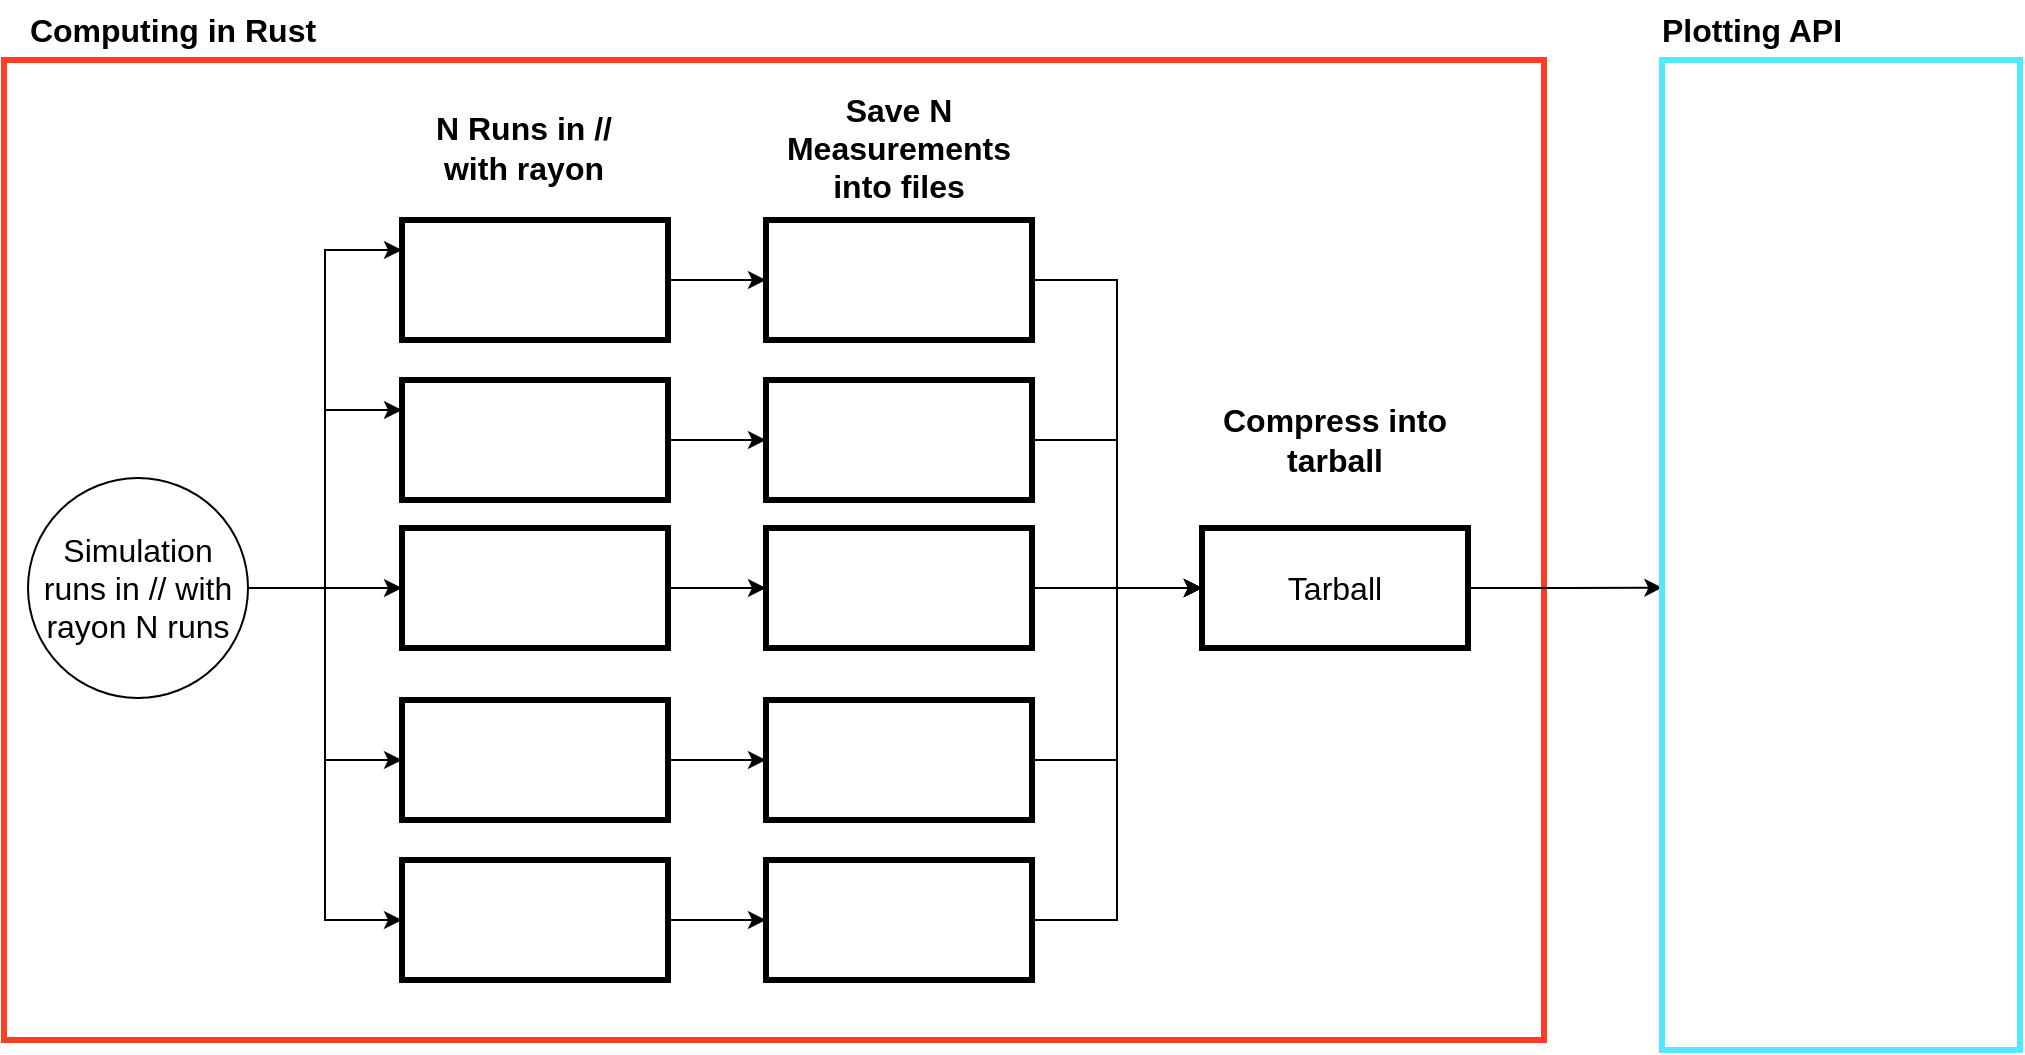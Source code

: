 <mxfile version="15.8.7" type="device" pages="6"><diagram id="nWJ4Vo8VFh2LzNWFybi2" name="Flowchart"><mxGraphModel dx="1724" dy="904" grid="1" gridSize="10" guides="1" tooltips="1" connect="1" arrows="1" fold="1" page="1" pageScale="1" pageWidth="1169" pageHeight="827" math="0" shadow="0"><root><mxCell id="XFEtXlz7dEkJlO34Wtgt-0"/><mxCell id="XFEtXlz7dEkJlO34Wtgt-1" parent="XFEtXlz7dEkJlO34Wtgt-0"/><mxCell id="T5aZZ13GhiyS_CFjBT2J-11" value="" style="rounded=0;whiteSpace=wrap;html=1;fontSize=16;strokeColor=#FF3C26;strokeWidth=3;fillColor=none;" parent="XFEtXlz7dEkJlO34Wtgt-1" vertex="1"><mxGeometry x="1" y="110" width="770" height="490" as="geometry"/></mxCell><mxCell id="KANO2zah88wluAqs4377-21" value="" style="edgeStyle=orthogonalEdgeStyle;rounded=0;orthogonalLoop=1;jettySize=auto;html=1;fontSize=16;" parent="XFEtXlz7dEkJlO34Wtgt-1" source="-scpqFvrdt0NTu9usgZ0-3" target="KANO2zah88wluAqs4377-16" edge="1"><mxGeometry relative="1" as="geometry"/></mxCell><mxCell id="-scpqFvrdt0NTu9usgZ0-3" value="" style="rounded=0;whiteSpace=wrap;html=1;strokeColor=#000000;fillColor=none;strokeWidth=3;fontSize=16;" parent="XFEtXlz7dEkJlO34Wtgt-1" vertex="1"><mxGeometry x="200" y="190" width="133" height="60" as="geometry"/></mxCell><mxCell id="KANO2zah88wluAqs4377-8" value="" style="edgeStyle=orthogonalEdgeStyle;rounded=0;orthogonalLoop=1;jettySize=auto;html=1;fontSize=16;" parent="XFEtXlz7dEkJlO34Wtgt-1" source="I7RtIjJGACoV_zu4WVjC-15" target="KANO2zah88wluAqs4377-5" edge="1"><mxGeometry relative="1" as="geometry"/></mxCell><mxCell id="KANO2zah88wluAqs4377-9" style="edgeStyle=orthogonalEdgeStyle;rounded=0;orthogonalLoop=1;jettySize=auto;html=1;entryX=0;entryY=0.25;entryDx=0;entryDy=0;fontSize=16;" parent="XFEtXlz7dEkJlO34Wtgt-1" source="I7RtIjJGACoV_zu4WVjC-15" target="KANO2zah88wluAqs4377-6" edge="1"><mxGeometry relative="1" as="geometry"/></mxCell><mxCell id="KANO2zah88wluAqs4377-10" style="edgeStyle=orthogonalEdgeStyle;rounded=0;orthogonalLoop=1;jettySize=auto;html=1;entryX=0;entryY=0.25;entryDx=0;entryDy=0;fontSize=16;" parent="XFEtXlz7dEkJlO34Wtgt-1" source="I7RtIjJGACoV_zu4WVjC-15" target="-scpqFvrdt0NTu9usgZ0-3" edge="1"><mxGeometry relative="1" as="geometry"/></mxCell><mxCell id="KANO2zah88wluAqs4377-11" style="edgeStyle=orthogonalEdgeStyle;rounded=0;orthogonalLoop=1;jettySize=auto;html=1;entryX=0;entryY=0.5;entryDx=0;entryDy=0;fontSize=16;" parent="XFEtXlz7dEkJlO34Wtgt-1" source="I7RtIjJGACoV_zu4WVjC-15" target="KANO2zah88wluAqs4377-4" edge="1"><mxGeometry relative="1" as="geometry"/></mxCell><mxCell id="KANO2zah88wluAqs4377-12" style="edgeStyle=orthogonalEdgeStyle;rounded=0;orthogonalLoop=1;jettySize=auto;html=1;entryX=0;entryY=0.5;entryDx=0;entryDy=0;fontSize=16;" parent="XFEtXlz7dEkJlO34Wtgt-1" source="I7RtIjJGACoV_zu4WVjC-15" target="KANO2zah88wluAqs4377-3" edge="1"><mxGeometry relative="1" as="geometry"/></mxCell><mxCell id="I7RtIjJGACoV_zu4WVjC-15" value="Simulation runs in // with rayon N runs" style="ellipse;whiteSpace=wrap;html=1;aspect=fixed;fontFamily=Helvetica;strokeColor=default;fontSize=16;" parent="XFEtXlz7dEkJlO34Wtgt-1" vertex="1"><mxGeometry x="13" y="319" width="110" height="110" as="geometry"/></mxCell><mxCell id="KANO2zah88wluAqs4377-25" value="" style="edgeStyle=orthogonalEdgeStyle;rounded=0;orthogonalLoop=1;jettySize=auto;html=1;fontSize=16;" parent="XFEtXlz7dEkJlO34Wtgt-1" source="KANO2zah88wluAqs4377-3" target="KANO2zah88wluAqs4377-20" edge="1"><mxGeometry relative="1" as="geometry"/></mxCell><mxCell id="KANO2zah88wluAqs4377-3" value="" style="rounded=0;whiteSpace=wrap;html=1;strokeColor=#000000;fillColor=none;strokeWidth=3;fontSize=16;" parent="XFEtXlz7dEkJlO34Wtgt-1" vertex="1"><mxGeometry x="200" y="510" width="133" height="60" as="geometry"/></mxCell><mxCell id="KANO2zah88wluAqs4377-24" value="" style="edgeStyle=orthogonalEdgeStyle;rounded=0;orthogonalLoop=1;jettySize=auto;html=1;fontSize=16;" parent="XFEtXlz7dEkJlO34Wtgt-1" source="KANO2zah88wluAqs4377-4" target="KANO2zah88wluAqs4377-19" edge="1"><mxGeometry relative="1" as="geometry"/></mxCell><mxCell id="KANO2zah88wluAqs4377-4" value="" style="rounded=0;whiteSpace=wrap;html=1;strokeColor=#000000;fillColor=none;strokeWidth=3;fontSize=16;" parent="XFEtXlz7dEkJlO34Wtgt-1" vertex="1"><mxGeometry x="200" y="430" width="133" height="60" as="geometry"/></mxCell><mxCell id="KANO2zah88wluAqs4377-23" value="" style="edgeStyle=orthogonalEdgeStyle;rounded=0;orthogonalLoop=1;jettySize=auto;html=1;fontSize=16;" parent="XFEtXlz7dEkJlO34Wtgt-1" source="KANO2zah88wluAqs4377-5" target="KANO2zah88wluAqs4377-18" edge="1"><mxGeometry relative="1" as="geometry"/></mxCell><mxCell id="KANO2zah88wluAqs4377-5" value="" style="rounded=0;whiteSpace=wrap;html=1;strokeColor=#000000;fillColor=none;strokeWidth=3;fontSize=16;" parent="XFEtXlz7dEkJlO34Wtgt-1" vertex="1"><mxGeometry x="200" y="344" width="133" height="60" as="geometry"/></mxCell><mxCell id="KANO2zah88wluAqs4377-22" value="" style="edgeStyle=orthogonalEdgeStyle;rounded=0;orthogonalLoop=1;jettySize=auto;html=1;fontSize=16;" parent="XFEtXlz7dEkJlO34Wtgt-1" source="KANO2zah88wluAqs4377-6" target="KANO2zah88wluAqs4377-17" edge="1"><mxGeometry relative="1" as="geometry"/></mxCell><mxCell id="KANO2zah88wluAqs4377-6" value="" style="rounded=0;whiteSpace=wrap;html=1;strokeColor=#000000;fillColor=none;strokeWidth=3;fontSize=16;" parent="XFEtXlz7dEkJlO34Wtgt-1" vertex="1"><mxGeometry x="200" y="270" width="133" height="60" as="geometry"/></mxCell><mxCell id="KANO2zah88wluAqs4377-14" style="edgeStyle=orthogonalEdgeStyle;rounded=0;orthogonalLoop=1;jettySize=auto;html=1;exitX=0.5;exitY=1;exitDx=0;exitDy=0;fontSize=16;" parent="XFEtXlz7dEkJlO34Wtgt-1" source="KANO2zah88wluAqs4377-4" target="KANO2zah88wluAqs4377-4" edge="1"><mxGeometry relative="1" as="geometry"/></mxCell><mxCell id="T5aZZ13GhiyS_CFjBT2J-5" style="edgeStyle=orthogonalEdgeStyle;rounded=0;orthogonalLoop=1;jettySize=auto;html=1;entryX=0;entryY=0.5;entryDx=0;entryDy=0;fontSize=16;" parent="XFEtXlz7dEkJlO34Wtgt-1" source="KANO2zah88wluAqs4377-16" target="T5aZZ13GhiyS_CFjBT2J-3" edge="1"><mxGeometry relative="1" as="geometry"/></mxCell><mxCell id="KANO2zah88wluAqs4377-16" value="" style="rounded=0;whiteSpace=wrap;html=1;strokeColor=#000000;fillColor=none;strokeWidth=3;fontSize=16;" parent="XFEtXlz7dEkJlO34Wtgt-1" vertex="1"><mxGeometry x="382" y="190" width="133" height="60" as="geometry"/></mxCell><mxCell id="T5aZZ13GhiyS_CFjBT2J-7" style="edgeStyle=orthogonalEdgeStyle;rounded=0;orthogonalLoop=1;jettySize=auto;html=1;entryX=0;entryY=0.5;entryDx=0;entryDy=0;fontSize=16;" parent="XFEtXlz7dEkJlO34Wtgt-1" source="KANO2zah88wluAqs4377-17" target="T5aZZ13GhiyS_CFjBT2J-3" edge="1"><mxGeometry relative="1" as="geometry"/></mxCell><mxCell id="KANO2zah88wluAqs4377-17" value="" style="rounded=0;whiteSpace=wrap;html=1;strokeColor=#000000;fillColor=none;strokeWidth=3;fontSize=16;" parent="XFEtXlz7dEkJlO34Wtgt-1" vertex="1"><mxGeometry x="382" y="270" width="133" height="60" as="geometry"/></mxCell><mxCell id="T5aZZ13GhiyS_CFjBT2J-6" value="" style="edgeStyle=orthogonalEdgeStyle;rounded=0;orthogonalLoop=1;jettySize=auto;html=1;fontSize=16;" parent="XFEtXlz7dEkJlO34Wtgt-1" source="KANO2zah88wluAqs4377-18" target="T5aZZ13GhiyS_CFjBT2J-3" edge="1"><mxGeometry relative="1" as="geometry"/></mxCell><mxCell id="KANO2zah88wluAqs4377-18" value="" style="rounded=0;whiteSpace=wrap;html=1;strokeColor=#000000;fillColor=none;strokeWidth=3;fontSize=16;" parent="XFEtXlz7dEkJlO34Wtgt-1" vertex="1"><mxGeometry x="382" y="344" width="133" height="60" as="geometry"/></mxCell><mxCell id="T5aZZ13GhiyS_CFjBT2J-9" style="edgeStyle=orthogonalEdgeStyle;rounded=0;orthogonalLoop=1;jettySize=auto;html=1;entryX=0;entryY=0.5;entryDx=0;entryDy=0;fontSize=16;" parent="XFEtXlz7dEkJlO34Wtgt-1" source="KANO2zah88wluAqs4377-19" target="T5aZZ13GhiyS_CFjBT2J-3" edge="1"><mxGeometry relative="1" as="geometry"/></mxCell><mxCell id="KANO2zah88wluAqs4377-19" value="" style="rounded=0;whiteSpace=wrap;html=1;strokeColor=#000000;fillColor=none;strokeWidth=3;fontSize=16;" parent="XFEtXlz7dEkJlO34Wtgt-1" vertex="1"><mxGeometry x="382" y="430" width="133" height="60" as="geometry"/></mxCell><mxCell id="T5aZZ13GhiyS_CFjBT2J-10" style="edgeStyle=orthogonalEdgeStyle;rounded=0;orthogonalLoop=1;jettySize=auto;html=1;entryX=0;entryY=0.5;entryDx=0;entryDy=0;fontSize=16;" parent="XFEtXlz7dEkJlO34Wtgt-1" source="KANO2zah88wluAqs4377-20" target="T5aZZ13GhiyS_CFjBT2J-3" edge="1"><mxGeometry relative="1" as="geometry"/></mxCell><mxCell id="KANO2zah88wluAqs4377-20" value="" style="rounded=0;whiteSpace=wrap;html=1;strokeColor=#000000;fillColor=none;strokeWidth=3;fontSize=16;" parent="XFEtXlz7dEkJlO34Wtgt-1" vertex="1"><mxGeometry x="382" y="510" width="133" height="60" as="geometry"/></mxCell><mxCell id="T5aZZ13GhiyS_CFjBT2J-0" value="&lt;b style=&quot;font-size: 16px&quot;&gt;N Runs in // with rayon&lt;/b&gt;" style="text;html=1;strokeColor=none;fillColor=none;align=center;verticalAlign=middle;whiteSpace=wrap;rounded=0;labelBackgroundColor=none;fontFamily=Helvetica;strokeWidth=2;fontSize=16;" parent="XFEtXlz7dEkJlO34Wtgt-1" vertex="1"><mxGeometry x="210" y="139" width="101.5" height="30" as="geometry"/></mxCell><mxCell id="T5aZZ13GhiyS_CFjBT2J-1" value="&lt;div style=&quot;font-size: 16px&quot;&gt;&lt;b style=&quot;font-size: 16px&quot;&gt;Save N Measurements into files&lt;/b&gt;&lt;/div&gt;" style="text;html=1;strokeColor=none;fillColor=none;align=center;verticalAlign=middle;whiteSpace=wrap;rounded=0;labelBackgroundColor=none;fontFamily=Helvetica;strokeWidth=2;fontSize=16;" parent="XFEtXlz7dEkJlO34Wtgt-1" vertex="1"><mxGeometry x="375.25" y="119" width="146.5" height="70" as="geometry"/></mxCell><mxCell id="sweGwGwh6Py_A8rhSQph-7" value="" style="edgeStyle=orthogonalEdgeStyle;rounded=0;orthogonalLoop=1;jettySize=auto;html=1;fontSize=16;entryX=0.001;entryY=0.533;entryDx=0;entryDy=0;entryPerimeter=0;" parent="XFEtXlz7dEkJlO34Wtgt-1" source="T5aZZ13GhiyS_CFjBT2J-3" target="sweGwGwh6Py_A8rhSQph-0" edge="1"><mxGeometry relative="1" as="geometry"/></mxCell><mxCell id="T5aZZ13GhiyS_CFjBT2J-3" value="Tarball" style="rounded=0;whiteSpace=wrap;html=1;strokeColor=#000000;fillColor=none;strokeWidth=3;fontSize=16;" parent="XFEtXlz7dEkJlO34Wtgt-1" vertex="1"><mxGeometry x="600" y="344" width="133" height="60" as="geometry"/></mxCell><mxCell id="T5aZZ13GhiyS_CFjBT2J-4" value="&lt;div style=&quot;font-size: 16px&quot;&gt;&lt;b style=&quot;font-size: 16px&quot;&gt;Compress into tarball&lt;/b&gt;&lt;/div&gt;" style="text;html=1;strokeColor=none;fillColor=none;align=center;verticalAlign=middle;whiteSpace=wrap;rounded=0;labelBackgroundColor=none;fontFamily=Helvetica;strokeWidth=2;fontSize=16;" parent="XFEtXlz7dEkJlO34Wtgt-1" vertex="1"><mxGeometry x="593.25" y="265" width="146.5" height="70" as="geometry"/></mxCell><mxCell id="T5aZZ13GhiyS_CFjBT2J-13" value="&lt;b style=&quot;font-size: 16px&quot;&gt;Computing in Rust&lt;/b&gt;" style="text;html=1;strokeColor=none;fillColor=none;align=center;verticalAlign=middle;whiteSpace=wrap;rounded=0;labelBackgroundColor=none;fontFamily=Helvetica;strokeWidth=2;fontSize=16;" parent="XFEtXlz7dEkJlO34Wtgt-1" vertex="1"><mxGeometry x="1" y="80" width="169" height="30" as="geometry"/></mxCell><mxCell id="sweGwGwh6Py_A8rhSQph-0" value="" style="rounded=0;whiteSpace=wrap;html=1;fontSize=16;strokeColor=#52E8FF;strokeWidth=3;fillColor=none;" parent="XFEtXlz7dEkJlO34Wtgt-1" vertex="1"><mxGeometry x="830" y="110" width="179" height="495" as="geometry"/></mxCell><mxCell id="sweGwGwh6Py_A8rhSQph-1" value="&lt;b style=&quot;font-size: 16px&quot;&gt;Plotting API&lt;/b&gt;" style="text;html=1;strokeColor=none;fillColor=none;align=center;verticalAlign=middle;whiteSpace=wrap;rounded=0;labelBackgroundColor=none;fontFamily=Helvetica;strokeWidth=2;fontSize=16;" parent="XFEtXlz7dEkJlO34Wtgt-1" vertex="1"><mxGeometry x="810" y="80" width="130" height="30" as="geometry"/></mxCell></root></mxGraphModel></diagram><diagram id="JgLnOOD8B_r4IM5z-JiA" name="Run"><mxGraphModel dx="1231" dy="646" grid="1" gridSize="10" guides="1" tooltips="1" connect="1" arrows="1" fold="1" page="1" pageScale="1" pageWidth="1169" pageHeight="827" math="0" shadow="0"><root><mxCell id="X95Xs_bCTXNtbjXYbweK-0"/><mxCell id="X95Xs_bCTXNtbjXYbweK-1" parent="X95Xs_bCTXNtbjXYbweK-0"/><mxCell id="bt4rxuVgSrAn--Lqpotl-0" value="" style="rounded=0;whiteSpace=wrap;html=1;strokeColor=#000000;fillColor=none;strokeWidth=3;" parent="X95Xs_bCTXNtbjXYbweK-1" vertex="1"><mxGeometry x="11" y="31" width="750" height="470" as="geometry"/></mxCell><mxCell id="bt4rxuVgSrAn--Lqpotl-1" value="&lt;font face=&quot;Helvetica&quot;&gt;&lt;b&gt;Per iteration&lt;/b&gt;&lt;/font&gt;" style="rounded=0;whiteSpace=wrap;html=1;fontFamily=Lucida Console;rotation=90;fillColor=none;" parent="X95Xs_bCTXNtbjXYbweK-1" vertex="1"><mxGeometry x="566.82" y="199.69" width="233" height="35" as="geometry"/></mxCell><mxCell id="bt4rxuVgSrAn--Lqpotl-2" value="&lt;font face=&quot;Helvetica&quot;&gt;&lt;b&gt;Per run&lt;/b&gt;&lt;/font&gt;" style="rounded=0;whiteSpace=wrap;html=1;fontFamily=Lucida Console;rotation=90;fillColor=none;" parent="X95Xs_bCTXNtbjXYbweK-1" vertex="1"><mxGeometry x="543.88" y="257.62" width="348.84" height="35" as="geometry"/></mxCell><mxCell id="bt4rxuVgSrAn--Lqpotl-3" value="" style="rounded=0;whiteSpace=wrap;html=1;labelBackgroundColor=none;fontFamily=Helvetica;fillColor=none;strokeColor=#FF142C;strokeWidth=3;" parent="X95Xs_bCTXNtbjXYbweK-1" vertex="1"><mxGeometry x="26" y="101" width="175" height="350" as="geometry"/></mxCell><mxCell id="bt4rxuVgSrAn--Lqpotl-4" value="" style="rounded=0;whiteSpace=wrap;html=1;fontFamily=Lucida Console;fillColor=none;strokeColor=#1CFCF5;strokeWidth=3;" parent="X95Xs_bCTXNtbjXYbweK-1" vertex="1"><mxGeometry x="206" y="101" width="460" height="230" as="geometry"/></mxCell><mxCell id="bt4rxuVgSrAn--Lqpotl-5" value="" style="edgeStyle=orthogonalEdgeStyle;rounded=0;orthogonalLoop=1;jettySize=auto;html=1;fontFamily=Helvetica;endArrow=classic;endFill=1;" parent="X95Xs_bCTXNtbjXYbweK-1" source="bt4rxuVgSrAn--Lqpotl-6" target="bt4rxuVgSrAn--Lqpotl-17" edge="1"><mxGeometry relative="1" as="geometry"/></mxCell><mxCell id="bt4rxuVgSrAn--Lqpotl-6" value="Measurement is computed based on&amp;nbsp;&lt;font face=&quot;Lucida Console&quot;&gt;run&lt;/font&gt;" style="rounded=0;whiteSpace=wrap;html=1;fontFamily=Helvetica;strokeColor=#b46504;fillColor=#fad7ac;" parent="X95Xs_bCTXNtbjXYbweK-1" vertex="1"><mxGeometry x="401" y="361" width="120" height="60" as="geometry"/></mxCell><mxCell id="bt4rxuVgSrAn--Lqpotl-7" style="edgeStyle=orthogonalEdgeStyle;rounded=0;orthogonalLoop=1;jettySize=auto;html=1;fontFamily=Helvetica;" parent="X95Xs_bCTXNtbjXYbweK-1" source="bt4rxuVgSrAn--Lqpotl-9" target="bt4rxuVgSrAn--Lqpotl-12" edge="1"><mxGeometry relative="1" as="geometry"/></mxCell><mxCell id="bt4rxuVgSrAn--Lqpotl-8" value="&lt;font face=&quot;Lucida Console&quot; style=&quot;font-size: 12px&quot;&gt;&amp;nbsp;iter, pop1, &lt;br&gt;pop2,&lt;br&gt;&lt;br&gt;max_iter, &lt;br&gt;max_individuals&lt;/font&gt;&lt;span style=&quot;font-family: &amp;#34;helvetica&amp;#34; ; font-size: 12px&quot;&gt;&amp;nbsp;&lt;/span&gt;" style="edgeLabel;html=1;align=center;verticalAlign=middle;resizable=0;points=[];fontFamily=Lucida Console;labelBackgroundColor=none;" parent="bt4rxuVgSrAn--Lqpotl-7" vertex="1" connectable="0"><mxGeometry x="0.181" y="1" relative="1" as="geometry"><mxPoint y="2" as="offset"/></mxGeometry></mxCell><mxCell id="bt4rxuVgSrAn--Lqpotl-9" value="&lt;font face=&quot;Lucida Console&quot;&gt;run.state&lt;/font&gt;" style="rounded=0;whiteSpace=wrap;html=1;fontFamily=Helvetica;strokeColor=default;" parent="X95Xs_bCTXNtbjXYbweK-1" vertex="1"><mxGeometry x="226" y="146" width="120" height="60" as="geometry"/></mxCell><mxCell id="bt4rxuVgSrAn--Lqpotl-10" style="edgeStyle=orthogonalEdgeStyle;rounded=0;orthogonalLoop=1;jettySize=auto;html=1;fontFamily=Helvetica;entryX=1;entryY=0.5;entryDx=0;entryDy=0;exitX=0.5;exitY=1;exitDx=0;exitDy=0;" parent="X95Xs_bCTXNtbjXYbweK-1" source="bt4rxuVgSrAn--Lqpotl-12" target="bt4rxuVgSrAn--Lqpotl-16" edge="1"><mxGeometry relative="1" as="geometry"><mxPoint x="486" y="276" as="targetPoint"/><Array as="points"><mxPoint x="576" y="266"/></Array></mxGeometry></mxCell><mxCell id="bt4rxuVgSrAn--Lqpotl-11" value="(event, time)" style="edgeLabel;html=1;align=center;verticalAlign=middle;resizable=0;points=[];fontFamily=Lucida Console;labelBackgroundColor=none;" parent="bt4rxuVgSrAn--Lqpotl-10" vertex="1" connectable="0"><mxGeometry x="0.082" y="-2" relative="1" as="geometry"><mxPoint y="-6" as="offset"/></mxGeometry></mxCell><mxCell id="bt4rxuVgSrAn--Lqpotl-12" value="Gillespie computes next event" style="rounded=0;whiteSpace=wrap;html=1;fontFamily=Helvetica;strokeColor=default;" parent="X95Xs_bCTXNtbjXYbweK-1" vertex="1"><mxGeometry x="516" y="146" width="120" height="60" as="geometry"/></mxCell><mxCell id="bt4rxuVgSrAn--Lqpotl-13" value="" style="edgeStyle=orthogonalEdgeStyle;rounded=0;orthogonalLoop=1;jettySize=auto;html=1;fontFamily=Helvetica;endArrow=classic;endFill=1;exitX=1;exitY=0.5;exitDx=0;exitDy=0;" parent="X95Xs_bCTXNtbjXYbweK-1" source="bt4rxuVgSrAn--Lqpotl-16" target="bt4rxuVgSrAn--Lqpotl-6" edge="1"><mxGeometry relative="1" as="geometry"/></mxCell><mxCell id="bt4rxuVgSrAn--Lqpotl-14" value="&lt;font face=&quot;Lucida Console&quot;&gt;run&lt;/font&gt;" style="edgeLabel;html=1;align=center;verticalAlign=middle;resizable=0;points=[];fontFamily=Helvetica;" parent="bt4rxuVgSrAn--Lqpotl-13" vertex="1" connectable="0"><mxGeometry x="-0.384" relative="1" as="geometry"><mxPoint x="50" y="40" as="offset"/></mxGeometry></mxCell><mxCell id="bt4rxuVgSrAn--Lqpotl-15" value="" style="edgeStyle=orthogonalEdgeStyle;rounded=0;orthogonalLoop=1;jettySize=auto;html=1;fontFamily=Helvetica;endArrow=classic;endFill=1;" parent="X95Xs_bCTXNtbjXYbweK-1" source="bt4rxuVgSrAn--Lqpotl-16" target="bt4rxuVgSrAn--Lqpotl-24" edge="1"><mxGeometry relative="1" as="geometry"/></mxCell><mxCell id="bt4rxuVgSrAn--Lqpotl-16" value="&lt;font face=&quot;Lucida Console&quot;&gt;run.state&lt;/font&gt; updates with&amp;nbsp;&lt;font face=&quot;Lucida Console&quot;&gt;(event, time)&lt;/font&gt;" style="rounded=0;whiteSpace=wrap;html=1;fontFamily=Helvetica;strokeColor=#23445d;fillColor=#bac8d3;" parent="X95Xs_bCTXNtbjXYbweK-1" vertex="1"><mxGeometry x="226" y="236" width="120" height="60" as="geometry"/></mxCell><mxCell id="bt4rxuVgSrAn--Lqpotl-17" value="Measurement is saved" style="rounded=0;whiteSpace=wrap;html=1;fontFamily=Helvetica;strokeColor=#b46504;fillColor=#fad7ac;" parent="X95Xs_bCTXNtbjXYbweK-1" vertex="1"><mxGeometry x="561" y="361" width="120" height="60" as="geometry"/></mxCell><mxCell id="bt4rxuVgSrAn--Lqpotl-18" value="Create new &lt;font face=&quot;Lucida Console&quot;&gt;measurement &lt;/font&gt;(derive_build)" style="rounded=0;whiteSpace=wrap;html=1;fontFamily=Helvetica;fillColor=none;" parent="X95Xs_bCTXNtbjXYbweK-1" vertex="1"><mxGeometry x="66" y="366" width="120" height="60" as="geometry"/></mxCell><mxCell id="bt4rxuVgSrAn--Lqpotl-19" value="" style="edgeStyle=orthogonalEdgeStyle;rounded=0;orthogonalLoop=1;jettySize=auto;html=1;fontFamily=Lucida Console;endArrow=classic;endFill=1;" parent="X95Xs_bCTXNtbjXYbweK-1" source="bt4rxuVgSrAn--Lqpotl-20" target="bt4rxuVgSrAn--Lqpotl-23" edge="1"><mxGeometry relative="1" as="geometry"/></mxCell><mxCell id="bt4rxuVgSrAn--Lqpotl-20" value="Create new &lt;font face=&quot;Lucida Console&quot;&gt;run&lt;/font&gt;" style="rounded=0;whiteSpace=wrap;html=1;fontFamily=Helvetica;" parent="X95Xs_bCTXNtbjXYbweK-1" vertex="1"><mxGeometry x="66" y="236" width="120" height="60" as="geometry"/></mxCell><mxCell id="bt4rxuVgSrAn--Lqpotl-21" value="&lt;b&gt;Initialisation&lt;/b&gt;" style="text;html=1;strokeColor=#FF142C;fillColor=none;align=center;verticalAlign=middle;whiteSpace=wrap;rounded=0;labelBackgroundColor=none;fontFamily=Helvetica;strokeWidth=2;" parent="X95Xs_bCTXNtbjXYbweK-1" vertex="1"><mxGeometry x="71" y="71" width="110" height="30" as="geometry"/></mxCell><mxCell id="bt4rxuVgSrAn--Lqpotl-22" value="&lt;b&gt;Computing run&lt;/b&gt;" style="text;html=1;strokeColor=#1CFCF5;fillColor=none;align=center;verticalAlign=middle;whiteSpace=wrap;rounded=0;labelBackgroundColor=none;fontFamily=Helvetica;strokeWidth=2;" parent="X95Xs_bCTXNtbjXYbweK-1" vertex="1"><mxGeometry x="396" y="71" width="90" height="30" as="geometry"/></mxCell><mxCell id="bt4rxuVgSrAn--Lqpotl-23" value="Create new &lt;font face=&quot;Lucida Console&quot;&gt;run.state &lt;/font&gt;(derive_build?)" style="rounded=0;whiteSpace=wrap;html=1;fontFamily=Helvetica;fillColor=none;" parent="X95Xs_bCTXNtbjXYbweK-1" vertex="1"><mxGeometry x="66" y="146" width="120" height="60" as="geometry"/></mxCell><mxCell id="bt4rxuVgSrAn--Lqpotl-24" value="&lt;font face=&quot;Lucida Console&quot;&gt;run.state&lt;/font&gt;&amp;nbsp;is saved" style="rounded=0;whiteSpace=wrap;html=1;fontFamily=Helvetica;strokeColor=#23445d;fillColor=#bac8d3;" parent="X95Xs_bCTXNtbjXYbweK-1" vertex="1"><mxGeometry x="226" y="361" width="120" height="60" as="geometry"/></mxCell><mxCell id="bt4rxuVgSrAn--Lqpotl-25" value="" style="rounded=0;whiteSpace=wrap;html=1;fontFamily=Helvetica;fillColor=none;strokeColor=#F537FC;strokeWidth=3;" parent="X95Xs_bCTXNtbjXYbweK-1" vertex="1"><mxGeometry x="206" y="341" width="494" height="110" as="geometry"/></mxCell><mxCell id="bt4rxuVgSrAn--Lqpotl-26" value="&lt;b&gt;Saving run&lt;/b&gt;" style="text;html=1;strokeColor=#F537FC;fillColor=none;align=center;verticalAlign=middle;whiteSpace=wrap;rounded=0;labelBackgroundColor=none;fontFamily=Helvetica;strokeWidth=2;" parent="X95Xs_bCTXNtbjXYbweK-1" vertex="1"><mxGeometry x="396" y="451" width="90" height="30" as="geometry"/></mxCell><mxCell id="bt4rxuVgSrAn--Lqpotl-27" value="&lt;b&gt;Run&lt;/b&gt;" style="text;html=1;strokeColor=none;fillColor=none;align=center;verticalAlign=middle;whiteSpace=wrap;rounded=0;labelBackgroundColor=none;fontFamily=Helvetica;strokeWidth=2;" parent="X95Xs_bCTXNtbjXYbweK-1" vertex="1"><mxGeometry x="1" y="1" width="90" height="30" as="geometry"/></mxCell><mxCell id="5fts-mEKUXjhKd5BMmSh-0" value="&lt;b style=&quot;font-family: &amp;#34;helvetica&amp;#34;&quot;&gt;Behaviour determined by user defined traits&lt;/b&gt;" style="rounded=0;whiteSpace=wrap;html=1;fontFamily=Lucida Console;rotation=0;fillColor=#fad7ac;strokeColor=#b46504;" parent="X95Xs_bCTXNtbjXYbweK-1" vertex="1"><mxGeometry x="1040" y="1" width="125" height="45" as="geometry"/></mxCell><mxCell id="5fts-mEKUXjhKd5BMmSh-1" value="&lt;b style=&quot;font-family: &amp;#34;helvetica&amp;#34;&quot;&gt;Behaviour determined by &lt;/b&gt;&lt;span style=&quot;font-family: &amp;#34;helvetica&amp;#34;&quot;&gt;&lt;b&gt;non-user defined&amp;nbsp;&lt;/b&gt;&lt;/span&gt;&lt;b style=&quot;font-family: &amp;#34;helvetica&amp;#34;&quot;&gt;traits&lt;/b&gt;" style="rounded=0;whiteSpace=wrap;html=1;fontFamily=Lucida Console;rotation=0;fillColor=#bac8d3;strokeColor=#23445d;" parent="X95Xs_bCTXNtbjXYbweK-1" vertex="1"><mxGeometry x="1040" y="81" width="125" height="45" as="geometry"/></mxCell><mxCell id="5fts-mEKUXjhKd5BMmSh-2" value="&lt;div style=&quot;text-align: justify&quot;&gt;&lt;font face=&quot;Lucida Console&quot;&gt;run.state&lt;/font&gt;&lt;span&gt; can be extended by defining the traits &lt;/span&gt;&lt;font face=&quot;Lucida Console&quot;&gt;update &lt;/font&gt;&lt;span&gt;and &lt;/span&gt;&lt;font face=&quot;Lucida Console&quot;&gt;save&lt;/font&gt;&lt;span&gt;. It's a container of dynamical quantities describing the state of the system at iteration&amp;nbsp;&lt;/span&gt;&lt;font face=&quot;Lucida Console&quot;&gt;i&lt;/font&gt;&lt;/div&gt;&lt;div style=&quot;text-align: justify&quot;&gt;&lt;br&gt;&lt;/div&gt;&lt;div style=&quot;text-align: justify&quot;&gt;&lt;font face=&quot;Lucida Console&quot;&gt;measurements&lt;/font&gt; can be extended by implementing the traits &lt;font face=&quot;Lucida Console&quot;&gt;compute&amp;nbsp;&lt;/font&gt;and &lt;font face=&quot;Lucida Console&quot;&gt;save&lt;/font&gt;. It's a container of quantities that do not change per each iteration, but represent the final state of the system&lt;/div&gt;" style="text;html=1;strokeColor=none;fillColor=none;align=center;verticalAlign=middle;whiteSpace=wrap;rounded=0;labelBackgroundColor=none;fontFamily=Helvetica;" parent="X95Xs_bCTXNtbjXYbweK-1" vertex="1"><mxGeometry x="849" y="161" width="320" height="180" as="geometry"/></mxCell></root></mxGraphModel></diagram><diagram id="bQ03f7hnGEk_FOhNKHR5" name="Interfaces"><mxGraphModel dx="1437" dy="753" grid="1" gridSize="10" guides="1" tooltips="1" connect="1" arrows="1" fold="1" page="1" pageScale="1" pageWidth="1169" pageHeight="827" math="0" shadow="0"><root><mxCell id="eVxoHv_ZQkKwyCWN3orH-0"/><mxCell id="eVxoHv_ZQkKwyCWN3orH-1" parent="eVxoHv_ZQkKwyCWN3orH-0"/><mxCell id="Q5pMJ7MFtyk_sIFDaOz4-0" value="Run" style="verticalAlign=top;align=left;spacingTop=8;spacingLeft=2;spacingRight=12;shape=cube;size=10;direction=south;fontStyle=4;html=1;rounded=0;shadow=0;comic=0;labelBackgroundColor=none;strokeWidth=1;fontFamily=Verdana;fontSize=12;" parent="eVxoHv_ZQkKwyCWN3orH-1" vertex="1"><mxGeometry x="460" y="50" width="460" height="280" as="geometry"/></mxCell><mxCell id="3fnpo95Cuu16Rckpx_wu-1" value="" style="rounded=0;whiteSpace=wrap;html=1;labelBackgroundColor=none;fontFamily=Helvetica;strokeWidth=2;fillColor=none;" parent="eVxoHv_ZQkKwyCWN3orH-1" vertex="1"><mxGeometry x="20" y="40" width="670" height="580" as="geometry"/></mxCell><mxCell id="q23j7lgDbdk1hRRRdZp5-0" value="Gillespie" style="verticalAlign=top;align=left;spacingTop=8;spacingLeft=2;spacingRight=12;shape=cube;size=10;direction=south;fontStyle=4;html=1;rounded=0;shadow=0;comic=0;labelBackgroundColor=none;strokeWidth=1;fontFamily=Verdana;fontSize=12" parent="eVxoHv_ZQkKwyCWN3orH-1" vertex="1"><mxGeometry x="50" y="70" width="330" height="220" as="geometry"/></mxCell><mxCell id="q23j7lgDbdk1hRRRdZp5-1" value="Run.state" style="verticalAlign=top;align=left;spacingTop=8;spacingLeft=2;spacingRight=12;shape=cube;size=10;direction=south;fontStyle=4;html=1;rounded=0;shadow=0;comic=0;labelBackgroundColor=none;strokeWidth=1;fontFamily=Verdana;fontSize=12" parent="eVxoHv_ZQkKwyCWN3orH-1" vertex="1"><mxGeometry x="460" y="100" width="230" height="230" as="geometry"/></mxCell><mxCell id="q23j7lgDbdk1hRRRdZp5-3" value="«interface»&lt;br&gt;&lt;span class=&quot;pl-en&quot; style=&quot;box-sizing: border-box ; font-family: , , &amp;#34;sf mono&amp;#34; , &amp;#34;menlo&amp;#34; , &amp;#34;consolas&amp;#34; , &amp;#34;liberation mono&amp;#34; , monospace ; background-color: rgb(255 , 255 , 255)&quot;&gt;&lt;b&gt;ComputeTimesEvents&lt;/b&gt;&lt;/span&gt;&lt;span style=&quot;color: rgb(36 , 41 , 47) ; font-family: , , &amp;#34;sf mono&amp;#34; , &amp;#34;menlo&amp;#34; , &amp;#34;consolas&amp;#34; , &amp;#34;liberation mono&amp;#34; , monospace ; background-color: rgb(255 , 255 , 255)&quot;&gt; &lt;/span&gt;" style="html=1;rounded=0;shadow=0;comic=0;labelBackgroundColor=none;strokeWidth=1;fontFamily=Verdana;fontSize=12;align=center;" parent="eVxoHv_ZQkKwyCWN3orH-1" vertex="1"><mxGeometry x="90" y="130" width="110" height="50" as="geometry"/></mxCell><mxCell id="n31c54MsiERv51yPJ4eu-4" value="" style="edgeStyle=orthogonalEdgeStyle;rounded=0;orthogonalLoop=1;jettySize=auto;html=1;fontFamily=Lucida Console;endArrow=none;endFill=0;" parent="eVxoHv_ZQkKwyCWN3orH-1" source="q23j7lgDbdk1hRRRdZp5-4" target="q23j7lgDbdk1hRRRdZp5-3" edge="1"><mxGeometry relative="1" as="geometry"/></mxCell><mxCell id="q23j7lgDbdk1hRRRdZp5-4" value="&lt;span class=&quot;pl-en&quot; style=&quot;box-sizing: border-box ; font-family: , , &amp;#34;sf mono&amp;#34; , &amp;#34;menlo&amp;#34; , &amp;#34;consolas&amp;#34; , &amp;#34;liberation mono&amp;#34; , monospace ; background-color: rgb(255 , 255 , 255)&quot;&gt;BirthDeathProcess&lt;/span&gt;&lt;span style=&quot;color: rgb(36 , 41 , 47) ; font-family: , , &amp;#34;sf mono&amp;#34; , &amp;#34;menlo&amp;#34; , &amp;#34;consolas&amp;#34; , &amp;#34;liberation mono&amp;#34; , monospace ; background-color: rgb(255 , 255 , 255)&quot;&gt; &lt;/span&gt;" style="shape=component;align=left;spacingLeft=36;rounded=0;shadow=0;comic=0;labelBackgroundColor=none;strokeWidth=1;fontFamily=Verdana;fontSize=12;html=1;" parent="eVxoHv_ZQkKwyCWN3orH-1" vertex="1"><mxGeometry x="230" y="210" width="120" height="60" as="geometry"/></mxCell><mxCell id="ZZo57oISzoBNmrgH-TTY-1" value="" style="edgeStyle=orthogonalEdgeStyle;rounded=0;orthogonalLoop=1;jettySize=auto;html=1;fontFamily=Helvetica;endArrow=classic;endFill=1;" parent="eVxoHv_ZQkKwyCWN3orH-1" source="q23j7lgDbdk1hRRRdZp5-5" target="q23j7lgDbdk1hRRRdZp5-3" edge="1"><mxGeometry relative="1" as="geometry"/></mxCell><mxCell id="ZZo57oISzoBNmrgH-TTY-4" style="edgeStyle=orthogonalEdgeStyle;rounded=0;orthogonalLoop=1;jettySize=auto;html=1;fontFamily=Helvetica;endArrow=classic;endFill=1;entryX=1;entryY=0;entryDx=0;entryDy=0;" parent="eVxoHv_ZQkKwyCWN3orH-1" source="q23j7lgDbdk1hRRRdZp5-5" target="n31c54MsiERv51yPJ4eu-14" edge="1"><mxGeometry relative="1" as="geometry"><mxPoint x="460" y="110" as="targetPoint"/><Array as="points"><mxPoint x="410" y="155"/><mxPoint x="410" y="180"/></Array></mxGeometry></mxCell><mxCell id="q23j7lgDbdk1hRRRdZp5-5" value="pub fn gillespie" style="ellipse;whiteSpace=wrap;html=1;rounded=0;shadow=0;comic=0;labelBackgroundColor=none;strokeWidth=1;fontFamily=Verdana;fontSize=12;align=center;" parent="eVxoHv_ZQkKwyCWN3orH-1" vertex="1"><mxGeometry x="259" y="125" width="101" height="60" as="geometry"/></mxCell><mxCell id="q23j7lgDbdk1hRRRdZp5-7" value="«interface»&lt;br&gt;&lt;b&gt;update&lt;/b&gt;" style="html=1;rounded=0;shadow=0;comic=0;labelBackgroundColor=none;strokeWidth=1;fontFamily=Verdana;fontSize=12;align=center;" parent="eVxoHv_ZQkKwyCWN3orH-1" vertex="1"><mxGeometry x="505" y="240" width="110" height="50" as="geometry"/></mxCell><mxCell id="q23j7lgDbdk1hRRRdZp5-13" style="edgeStyle=elbowEdgeStyle;rounded=0;html=1;labelBackgroundColor=none;startArrow=none;startFill=0;startSize=8;endArrow=none;endFill=0;endSize=16;fontFamily=Verdana;fontSize=12;" parent="eVxoHv_ZQkKwyCWN3orH-1" source="q23j7lgDbdk1hRRRdZp5-5" target="q23j7lgDbdk1hRRRdZp5-4" edge="1"><mxGeometry relative="1" as="geometry"/></mxCell><mxCell id="UaNkQINrEMnXlsTlxLqx-0" value="Dynamics" style="verticalAlign=top;align=left;spacingTop=8;spacingLeft=2;spacingRight=12;shape=cube;size=10;direction=south;fontStyle=4;html=1;rounded=0;shadow=0;comic=0;labelBackgroundColor=none;strokeWidth=1;fontFamily=Verdana;fontSize=12" parent="eVxoHv_ZQkKwyCWN3orH-1" vertex="1"><mxGeometry x="100" y="350" width="380" height="240" as="geometry"/></mxCell><mxCell id="n31c54MsiERv51yPJ4eu-6" value="" style="edgeStyle=orthogonalEdgeStyle;rounded=0;orthogonalLoop=1;jettySize=auto;html=1;fontFamily=Lucida Console;endArrow=none;endFill=0;" parent="eVxoHv_ZQkKwyCWN3orH-1" source="UaNkQINrEMnXlsTlxLqx-1" target="UaNkQINrEMnXlsTlxLqx-2" edge="1"><mxGeometry relative="1" as="geometry"/></mxCell><mxCell id="NhjT4hQ4t2BiYM4UY6la-1" value="" style="edgeStyle=orthogonalEdgeStyle;rounded=0;orthogonalLoop=1;jettySize=auto;html=1;fontFamily=Helvetica;endArrow=none;endFill=0;" parent="eVxoHv_ZQkKwyCWN3orH-1" source="UaNkQINrEMnXlsTlxLqx-1" target="JhSQHDS3T6mX8LcYdQcp-1" edge="1"><mxGeometry relative="1" as="geometry"/></mxCell><mxCell id="UaNkQINrEMnXlsTlxLqx-1" value="State" style="shape=component;align=left;spacingLeft=36;rounded=0;shadow=0;comic=0;labelBackgroundColor=none;strokeWidth=1;fontFamily=Verdana;fontSize=12;html=1;" parent="eVxoHv_ZQkKwyCWN3orH-1" vertex="1"><mxGeometry x="150" y="435" width="120" height="60" as="geometry"/></mxCell><mxCell id="UaNkQINrEMnXlsTlxLqx-2" value="pub «interface»&lt;br&gt;&lt;b&gt;save&lt;/b&gt;" style="html=1;rounded=0;shadow=0;comic=0;labelBackgroundColor=none;strokeWidth=1;fontFamily=Verdana;fontSize=12;align=center;" parent="eVxoHv_ZQkKwyCWN3orH-1" vertex="1"><mxGeometry x="330" y="440" width="110" height="50" as="geometry"/></mxCell><mxCell id="UaNkQINrEMnXlsTlxLqx-3" value="pub fn&amp;nbsp;&lt;b&gt;new&lt;/b&gt;" style="ellipse;whiteSpace=wrap;html=1;rounded=0;shadow=0;comic=0;labelBackgroundColor=none;strokeWidth=1;fontFamily=Verdana;fontSize=12;align=center;" parent="eVxoHv_ZQkKwyCWN3orH-1" vertex="1"><mxGeometry x="280" y="370" width="80" height="60" as="geometry"/></mxCell><mxCell id="UaNkQINrEMnXlsTlxLqx-4" style="edgeStyle=elbowEdgeStyle;rounded=0;html=1;labelBackgroundColor=none;startArrow=none;startFill=0;startSize=8;endArrow=none;endFill=0;endSize=16;fontFamily=Verdana;fontSize=12;" parent="eVxoHv_ZQkKwyCWN3orH-1" source="UaNkQINrEMnXlsTlxLqx-3" target="UaNkQINrEMnXlsTlxLqx-1" edge="1"><mxGeometry relative="1" as="geometry"/></mxCell><mxCell id="n31c54MsiERv51yPJ4eu-8" style="edgeStyle=orthogonalEdgeStyle;rounded=0;orthogonalLoop=1;jettySize=auto;html=1;fontFamily=Lucida Console;endArrow=classic;endFill=1;entryX=1;entryY=0.5;entryDx=0;entryDy=0;exitX=0.5;exitY=1;exitDx=0;exitDy=0;" parent="eVxoHv_ZQkKwyCWN3orH-1" source="q23j7lgDbdk1hRRRdZp5-7" target="JhSQHDS3T6mX8LcYdQcp-1" edge="1"><mxGeometry relative="1" as="geometry"><Array as="points"><mxPoint x="560" y="555"/></Array></mxGeometry></mxCell><mxCell id="n31c54MsiERv51yPJ4eu-9" style="edgeStyle=orthogonalEdgeStyle;rounded=0;orthogonalLoop=1;jettySize=auto;html=1;entryX=1;entryY=0.5;entryDx=0;entryDy=0;fontFamily=Lucida Console;endArrow=classic;endFill=1;" parent="eVxoHv_ZQkKwyCWN3orH-1" source="n31c54MsiERv51yPJ4eu-0" target="q23j7lgDbdk1hRRRdZp5-5" edge="1"><mxGeometry relative="1" as="geometry"><Array as="points"><mxPoint x="410" y="155"/><mxPoint x="410" y="155"/></Array></mxGeometry></mxCell><mxCell id="BSlFpQ5bk31TvvilH06q-1" value="" style="edgeStyle=orthogonalEdgeStyle;rounded=0;orthogonalLoop=1;jettySize=auto;html=1;fontFamily=Helvetica;endArrow=classic;endFill=1;" parent="eVxoHv_ZQkKwyCWN3orH-1" source="n31c54MsiERv51yPJ4eu-0" target="q23j7lgDbdk1hRRRdZp5-7" edge="1"><mxGeometry relative="1" as="geometry"/></mxCell><mxCell id="n31c54MsiERv51yPJ4eu-0" value="pub fn iterate" style="ellipse;whiteSpace=wrap;html=1;rounded=0;shadow=0;comic=0;labelBackgroundColor=none;strokeWidth=1;fontFamily=Verdana;fontSize=12;align=center;" parent="eVxoHv_ZQkKwyCWN3orH-1" vertex="1"><mxGeometry x="509.5" y="125" width="101" height="60" as="geometry"/></mxCell><mxCell id="n31c54MsiERv51yPJ4eu-11" value="1" style="text;html=1;strokeColor=none;fillColor=none;align=center;verticalAlign=middle;whiteSpace=wrap;rounded=0;labelBackgroundColor=none;fontFamily=Helvetica;fontStyle=1" parent="eVxoHv_ZQkKwyCWN3orH-1" vertex="1"><mxGeometry x="740" y="125" width="60" height="30" as="geometry"/></mxCell><mxCell id="n31c54MsiERv51yPJ4eu-12" value="3" style="text;html=1;strokeColor=none;fillColor=none;align=center;verticalAlign=middle;whiteSpace=wrap;rounded=0;labelBackgroundColor=none;fontFamily=Helvetica;fontStyle=1" parent="eVxoHv_ZQkKwyCWN3orH-1" vertex="1"><mxGeometry x="205" y="130" width="60" height="30" as="geometry"/></mxCell><mxCell id="n31c54MsiERv51yPJ4eu-14" value="4" style="text;html=1;strokeColor=none;fillColor=none;align=center;verticalAlign=middle;whiteSpace=wrap;rounded=0;labelBackgroundColor=none;fontFamily=Helvetica;fontStyle=1" parent="eVxoHv_ZQkKwyCWN3orH-1" vertex="1"><mxGeometry x="400" y="180" width="60" height="30" as="geometry"/></mxCell><mxCell id="n31c54MsiERv51yPJ4eu-15" value="5" style="text;html=1;strokeColor=none;fillColor=none;align=center;verticalAlign=middle;whiteSpace=wrap;rounded=0;labelBackgroundColor=none;fontFamily=Helvetica;fontStyle=1" parent="eVxoHv_ZQkKwyCWN3orH-1" vertex="1"><mxGeometry x="540" y="195" width="60" height="30" as="geometry"/></mxCell><mxCell id="3fnpo95Cuu16Rckpx_wu-0" value="6" style="text;html=1;strokeColor=none;fillColor=none;align=center;verticalAlign=middle;whiteSpace=wrap;rounded=0;labelBackgroundColor=none;fontFamily=Helvetica;fontStyle=1" parent="eVxoHv_ZQkKwyCWN3orH-1" vertex="1"><mxGeometry x="509" y="370" width="60" height="30" as="geometry"/></mxCell><mxCell id="3fnpo95Cuu16Rckpx_wu-2" value="&lt;b&gt;Repeat N times&lt;/b&gt;" style="text;html=1;strokeColor=none;fillColor=none;align=center;verticalAlign=middle;whiteSpace=wrap;rounded=0;labelBackgroundColor=none;fontFamily=Helvetica;" parent="eVxoHv_ZQkKwyCWN3orH-1" vertex="1"><mxGeometry x="361" y="10" width="180" height="30" as="geometry"/></mxCell><mxCell id="3fnpo95Cuu16Rckpx_wu-3" value="7" style="text;html=1;strokeColor=none;fillColor=none;align=center;verticalAlign=middle;whiteSpace=wrap;rounded=0;labelBackgroundColor=none;fontFamily=Helvetica;fontStyle=1" parent="eVxoHv_ZQkKwyCWN3orH-1" vertex="1"><mxGeometry x="504.5" y="10" width="60" height="30" as="geometry"/></mxCell><mxCell id="cgNiK-R6y1fvcBse-94n-3" style="edgeStyle=orthogonalEdgeStyle;rounded=0;orthogonalLoop=1;jettySize=auto;html=1;fontFamily=Helvetica;endArrow=classic;endFill=1;exitX=0.5;exitY=1;exitDx=0;exitDy=0;" parent="eVxoHv_ZQkKwyCWN3orH-1" source="cgNiK-R6y1fvcBse-94n-1" target="UaNkQINrEMnXlsTlxLqx-2" edge="1"><mxGeometry relative="1" as="geometry"><Array as="points"><mxPoint x="840" y="185"/><mxPoint x="840" y="465"/></Array></mxGeometry></mxCell><mxCell id="BSlFpQ5bk31TvvilH06q-2" style="edgeStyle=orthogonalEdgeStyle;rounded=0;orthogonalLoop=1;jettySize=auto;html=1;fontFamily=Helvetica;endArrow=classic;endFill=1;" parent="eVxoHv_ZQkKwyCWN3orH-1" source="cgNiK-R6y1fvcBse-94n-1" target="n31c54MsiERv51yPJ4eu-0" edge="1"><mxGeometry relative="1" as="geometry"/></mxCell><mxCell id="cgNiK-R6y1fvcBse-94n-1" value="pub fn simulate" style="ellipse;whiteSpace=wrap;html=1;rounded=0;shadow=0;comic=0;labelBackgroundColor=none;strokeWidth=1;fontFamily=Verdana;fontSize=12;align=center;" parent="eVxoHv_ZQkKwyCWN3orH-1" vertex="1"><mxGeometry x="800" y="125" width="101" height="60" as="geometry"/></mxCell><mxCell id="JhSQHDS3T6mX8LcYdQcp-1" value="pub «interface»&lt;br&gt;&lt;b&gt;update&lt;/b&gt;" style="html=1;rounded=0;shadow=0;comic=0;labelBackgroundColor=none;strokeWidth=1;fontFamily=Verdana;fontSize=12;align=center;" parent="eVxoHv_ZQkKwyCWN3orH-1" vertex="1"><mxGeometry x="155" y="530" width="110" height="50" as="geometry"/></mxCell><mxCell id="BSlFpQ5bk31TvvilH06q-5" value="8" style="text;html=1;strokeColor=none;fillColor=none;align=center;verticalAlign=middle;whiteSpace=wrap;rounded=0;labelBackgroundColor=none;fontFamily=Helvetica;fontStyle=1" parent="eVxoHv_ZQkKwyCWN3orH-1" vertex="1"><mxGeometry x="780" y="435" width="60" height="30" as="geometry"/></mxCell><mxCell id="ZZo57oISzoBNmrgH-TTY-3" value="2" style="text;html=1;strokeColor=none;fillColor=none;align=center;verticalAlign=middle;whiteSpace=wrap;rounded=0;labelBackgroundColor=none;fontFamily=Helvetica;fontStyle=1" parent="eVxoHv_ZQkKwyCWN3orH-1" vertex="1"><mxGeometry x="410" y="130" width="60" height="30" as="geometry"/></mxCell><mxCell id="H153DTUeb5B1olXYGxPb-0" value="Sequencing??" style="verticalAlign=top;align=left;spacingTop=8;spacingLeft=2;spacingRight=12;shape=cube;size=10;direction=south;fontStyle=4;html=1;rounded=0;shadow=0;comic=0;labelBackgroundColor=none;strokeWidth=1;fontFamily=Verdana;fontSize=12" parent="eVxoHv_ZQkKwyCWN3orH-1" vertex="1"><mxGeometry x="730" y="530" width="380" height="240" as="geometry"/></mxCell><mxCell id="H153DTUeb5B1olXYGxPb-1" value="" style="edgeStyle=orthogonalEdgeStyle;rounded=0;orthogonalLoop=1;jettySize=auto;html=1;fontFamily=Lucida Console;endArrow=none;endFill=0;" parent="eVxoHv_ZQkKwyCWN3orH-1" source="H153DTUeb5B1olXYGxPb-3" target="H153DTUeb5B1olXYGxPb-4" edge="1"><mxGeometry relative="1" as="geometry"/></mxCell><mxCell id="H153DTUeb5B1olXYGxPb-2" value="" style="edgeStyle=orthogonalEdgeStyle;rounded=0;orthogonalLoop=1;jettySize=auto;html=1;fontFamily=Helvetica;endArrow=none;endFill=0;" parent="eVxoHv_ZQkKwyCWN3orH-1" source="H153DTUeb5B1olXYGxPb-3" target="H153DTUeb5B1olXYGxPb-7" edge="1"><mxGeometry relative="1" as="geometry"/></mxCell><mxCell id="H153DTUeb5B1olXYGxPb-3" value="Measurement" style="shape=component;align=left;spacingLeft=36;rounded=0;shadow=0;comic=0;labelBackgroundColor=none;strokeWidth=1;fontFamily=Verdana;fontSize=12;html=1;" parent="eVxoHv_ZQkKwyCWN3orH-1" vertex="1"><mxGeometry x="765" y="700" width="120" height="60" as="geometry"/></mxCell><mxCell id="H153DTUeb5B1olXYGxPb-4" value="pub «interface»&lt;br&gt;&lt;b&gt;save&lt;/b&gt;" style="html=1;rounded=0;shadow=0;comic=0;labelBackgroundColor=none;strokeWidth=1;fontFamily=Verdana;fontSize=12;align=center;" parent="eVxoHv_ZQkKwyCWN3orH-1" vertex="1"><mxGeometry x="960" y="620" width="110" height="50" as="geometry"/></mxCell><mxCell id="H153DTUeb5B1olXYGxPb-5" value="pub fn&amp;nbsp;&lt;b&gt;new&lt;/b&gt;" style="ellipse;whiteSpace=wrap;html=1;rounded=0;shadow=0;comic=0;labelBackgroundColor=none;strokeWidth=1;fontFamily=Verdana;fontSize=12;align=center;" parent="eVxoHv_ZQkKwyCWN3orH-1" vertex="1"><mxGeometry x="910" y="550" width="80" height="60" as="geometry"/></mxCell><mxCell id="H153DTUeb5B1olXYGxPb-6" style="edgeStyle=elbowEdgeStyle;rounded=0;html=1;labelBackgroundColor=none;startArrow=none;startFill=0;startSize=8;endArrow=none;endFill=0;endSize=16;fontFamily=Verdana;fontSize=12;" parent="eVxoHv_ZQkKwyCWN3orH-1" source="H153DTUeb5B1olXYGxPb-5" target="H153DTUeb5B1olXYGxPb-3" edge="1"><mxGeometry relative="1" as="geometry"/></mxCell><mxCell id="H153DTUeb5B1olXYGxPb-7" value="pub «interface»&lt;br&gt;&lt;b&gt;compute&lt;/b&gt;" style="html=1;rounded=0;shadow=0;comic=0;labelBackgroundColor=none;strokeWidth=1;fontFamily=Verdana;fontSize=12;align=center;" parent="eVxoHv_ZQkKwyCWN3orH-1" vertex="1"><mxGeometry x="770" y="590" width="110" height="50" as="geometry"/></mxCell><mxCell id="Dz_MmVXXoz2btKX_taBf-0" style="edgeStyle=orthogonalEdgeStyle;rounded=0;orthogonalLoop=1;jettySize=auto;html=1;fontFamily=Lucida Console;endArrow=classic;endFill=1;" parent="eVxoHv_ZQkKwyCWN3orH-1" source="cgNiK-R6y1fvcBse-94n-1" target="H153DTUeb5B1olXYGxPb-7" edge="1"><mxGeometry relative="1" as="geometry"><Array as="points"><mxPoint x="840" y="360"/><mxPoint x="840" y="360"/></Array></mxGeometry></mxCell><mxCell id="bNeCBG8Z3vxYMg4-Hga3-0" style="edgeStyle=orthogonalEdgeStyle;rounded=0;orthogonalLoop=1;jettySize=auto;html=1;exitX=1;exitY=0.5;exitDx=0;exitDy=0;fontFamily=Lucida Console;endArrow=classic;endFill=1;" parent="eVxoHv_ZQkKwyCWN3orH-1" source="cgNiK-R6y1fvcBse-94n-1" target="H153DTUeb5B1olXYGxPb-4" edge="1"><mxGeometry relative="1" as="geometry"/></mxCell><mxCell id="bNeCBG8Z3vxYMg4-Hga3-1" value="9" style="text;html=1;strokeColor=none;fillColor=none;align=center;verticalAlign=middle;whiteSpace=wrap;rounded=0;labelBackgroundColor=none;fontFamily=Helvetica;fontStyle=1" parent="eVxoHv_ZQkKwyCWN3orH-1" vertex="1"><mxGeometry x="850" y="490" width="60" height="30" as="geometry"/></mxCell><mxCell id="bNeCBG8Z3vxYMg4-Hga3-2" value="10" style="text;html=1;strokeColor=none;fillColor=none;align=center;verticalAlign=middle;whiteSpace=wrap;rounded=0;labelBackgroundColor=none;fontFamily=Helvetica;fontStyle=1" parent="eVxoHv_ZQkKwyCWN3orH-1" vertex="1"><mxGeometry x="910" y="125" width="60" height="30" as="geometry"/></mxCell></root></mxGraphModel></diagram><diagram id="GyaiacadLHZ8kkU-nJiN" name="Plotting API"><mxGraphModel dx="2155" dy="1130" grid="1" gridSize="10" guides="1" tooltips="1" connect="1" arrows="1" fold="1" page="1" pageScale="1" pageWidth="1169" pageHeight="827" math="0" shadow="0"><root><mxCell id="tUHwRRZEA291WZKkwrXZ-0"/><mxCell id="tUHwRRZEA291WZKkwrXZ-1" parent="tUHwRRZEA291WZKkwrXZ-0"/></root></mxGraphModel></diagram><diagram id="MqTlcuH2KAN3zIw80_J_" name="Use cases"><mxGraphModel dx="3448" dy="1808" grid="1" gridSize="10" guides="1" tooltips="1" connect="1" arrows="1" fold="1" page="1" pageScale="1" pageWidth="1169" pageHeight="827" math="0" shadow="0"><root><mxCell id="Djbz56Dk-2hx3S5OoF0x-0"/><mxCell id="Djbz56Dk-2hx3S5OoF0x-1" parent="Djbz56Dk-2hx3S5OoF0x-0"/><mxCell id="yoSJp3cKSRZ1Qac22YCA-0" value="Remember to easily change the metric, should be already working with flags --mean --distribution etc" style="text;html=1;strokeColor=none;fillColor=none;align=center;verticalAlign=middle;whiteSpace=wrap;rounded=0;" vertex="1" parent="Djbz56Dk-2hx3S5OoF0x-1"><mxGeometry x="10" y="90" width="130" height="100" as="geometry"/></mxCell><mxCell id="jtiXlKpbzComyCFyAAG8-0" value="&lt;b&gt;&lt;font style=&quot;font-size: 40px&quot;&gt;ABC&lt;/font&gt;&lt;/b&gt;" style="text;html=1;strokeColor=none;fillColor=none;align=center;verticalAlign=middle;whiteSpace=wrap;rounded=0;" vertex="1" parent="Djbz56Dk-2hx3S5OoF0x-1"><mxGeometry y="10" width="100" height="60" as="geometry"/></mxCell><mxCell id="jtiXlKpbzComyCFyAAG8-2" value="&lt;b&gt;&lt;font style=&quot;font-size: 40px&quot;&gt;Pichugin&lt;/font&gt;&lt;/b&gt;" style="text;html=1;strokeColor=none;fillColor=none;align=center;verticalAlign=middle;whiteSpace=wrap;rounded=0;" vertex="1" parent="Djbz56Dk-2hx3S5OoF0x-1"><mxGeometry x="1190" y="10" width="190" height="60" as="geometry"/></mxCell><mxCell id="jtiXlKpbzComyCFyAAG8-4" value="&lt;b&gt;&lt;font style=&quot;font-size: 40px&quot;&gt;Trajectories&lt;br&gt;&lt;/font&gt;&lt;/b&gt;" style="text;html=1;strokeColor=none;fillColor=none;align=center;verticalAlign=middle;whiteSpace=wrap;rounded=0;" vertex="1" parent="Djbz56Dk-2hx3S5OoF0x-1"><mxGeometry y="827" width="240" height="60" as="geometry"/></mxCell></root></mxGraphModel></diagram><diagram id="jwSC2ar8JtClR1Mub6Rx" name="_old"><mxGraphModel dx="862" dy="452" grid="1" gridSize="10" guides="1" tooltips="1" connect="1" arrows="1" fold="1" page="1" pageScale="1" pageWidth="1169" pageHeight="827" math="0" shadow="0"><root><mxCell id="LVxeeYNz8hVHUd44uJE5-0"/><mxCell id="LVxeeYNz8hVHUd44uJE5-1" parent="LVxeeYNz8hVHUd44uJE5-0"/><mxCell id="_c0X9x99vcrXbuRNV6BN-12" value="&lt;font face=&quot;Helvetica&quot;&gt;&lt;b&gt;Per iteration&lt;/b&gt;&lt;/font&gt;" style="rounded=0;whiteSpace=wrap;html=1;fontFamily=Lucida Console;rotation=90;fillColor=none;" parent="LVxeeYNz8hVHUd44uJE5-1" vertex="1"><mxGeometry x="667" y="327.5" width="330.63" height="35" as="geometry"/></mxCell><mxCell id="hqXas1s61Y54Ujs4ZI-0-1" value="&lt;font face=&quot;Helvetica&quot;&gt;&lt;b&gt;Per run&lt;/b&gt;&lt;/font&gt;" style="rounded=0;whiteSpace=wrap;html=1;fontFamily=Lucida Console;rotation=90;fillColor=none;" parent="LVxeeYNz8hVHUd44uJE5-1" vertex="1"><mxGeometry x="641.16" y="388.34" width="452.29" height="35" as="geometry"/></mxCell><mxCell id="AMrKd7CI5MY8y8H6WgMz-3" value="" style="rounded=0;whiteSpace=wrap;html=1;labelBackgroundColor=none;fontFamily=Helvetica;fillColor=none;strokeColor=#FF142C;strokeWidth=3;" parent="LVxeeYNz8hVHUd44uJE5-1" vertex="1"><mxGeometry x="175" y="180" width="180" height="450" as="geometry"/></mxCell><mxCell id="hqXas1s61Y54Ujs4ZI-0-3" value="" style="rounded=0;whiteSpace=wrap;html=1;fontFamily=Helvetica;fillColor=none;strokeColor=#1CFCF5;strokeWidth=3;" parent="LVxeeYNz8hVHUd44uJE5-1" vertex="1"><mxGeometry x="355" y="510" width="494" height="120" as="geometry"/></mxCell><mxCell id="_c0X9x99vcrXbuRNV6BN-8" value="" style="rounded=0;whiteSpace=wrap;html=1;fontFamily=Lucida Console;fillColor=none;strokeColor=#1CFCF5;strokeWidth=3;" parent="LVxeeYNz8hVHUd44uJE5-1" vertex="1"><mxGeometry x="355" y="180" width="460" height="330" as="geometry"/></mxCell><mxCell id="FIimxmkr68pNp_QfZXx9-1" value="" style="edgeStyle=orthogonalEdgeStyle;rounded=0;orthogonalLoop=1;jettySize=auto;html=1;fontFamily=Helvetica;endArrow=classic;endFill=1;" parent="LVxeeYNz8hVHUd44uJE5-1" source="ctfiyzRuhrXDnBX15mZV-0" target="_c0X9x99vcrXbuRNV6BN-5" edge="1"><mxGeometry relative="1" as="geometry"/></mxCell><mxCell id="ctfiyzRuhrXDnBX15mZV-0" value="Measurement is updated by&amp;nbsp;&lt;font face=&quot;Lucida Console&quot;&gt;run &lt;/font&gt;given &lt;font face=&quot;Lucida Console&quot;&gt;run.state&lt;/font&gt;" style="rounded=0;whiteSpace=wrap;html=1;fontFamily=Helvetica;strokeColor=#b46504;fillColor=#fad7ac;" parent="LVxeeYNz8hVHUd44uJE5-1" vertex="1"><mxGeometry x="375" y="440" width="120" height="60" as="geometry"/></mxCell><mxCell id="_pHIJstLvwqTzdHEWDDP-3" style="edgeStyle=orthogonalEdgeStyle;rounded=0;orthogonalLoop=1;jettySize=auto;html=1;fontFamily=Helvetica;" parent="LVxeeYNz8hVHUd44uJE5-1" source="ctfiyzRuhrXDnBX15mZV-1" target="ctfiyzRuhrXDnBX15mZV-2" edge="1"><mxGeometry relative="1" as="geometry"/></mxCell><mxCell id="_c0X9x99vcrXbuRNV6BN-0" value="&lt;font face=&quot;Lucida Console&quot; style=&quot;font-size: 12px&quot;&gt;&amp;nbsp;iter, pop1, &lt;br&gt;pop2,&lt;br&gt;&lt;br&gt;max_iter, &lt;br&gt;max_individuals&lt;/font&gt;&lt;span style=&quot;font-family: &amp;#34;helvetica&amp;#34; ; font-size: 12px&quot;&gt;&amp;nbsp;&lt;/span&gt;" style="edgeLabel;html=1;align=center;verticalAlign=middle;resizable=0;points=[];fontFamily=Lucida Console;labelBackgroundColor=none;" parent="_pHIJstLvwqTzdHEWDDP-3" vertex="1" connectable="0"><mxGeometry x="0.181" y="1" relative="1" as="geometry"><mxPoint y="2" as="offset"/></mxGeometry></mxCell><mxCell id="ctfiyzRuhrXDnBX15mZV-1" value="&lt;font face=&quot;Lucida Console&quot;&gt;run.state&lt;/font&gt;" style="rounded=0;whiteSpace=wrap;html=1;fontFamily=Helvetica;strokeColor=default;" parent="LVxeeYNz8hVHUd44uJE5-1" vertex="1"><mxGeometry x="375" y="225" width="120" height="60" as="geometry"/></mxCell><mxCell id="_pHIJstLvwqTzdHEWDDP-4" style="edgeStyle=orthogonalEdgeStyle;rounded=0;orthogonalLoop=1;jettySize=auto;html=1;fontFamily=Helvetica;entryX=1;entryY=0.5;entryDx=0;entryDy=0;exitX=0.5;exitY=1;exitDx=0;exitDy=0;" parent="LVxeeYNz8hVHUd44uJE5-1" source="ctfiyzRuhrXDnBX15mZV-2" target="_pHIJstLvwqTzdHEWDDP-2" edge="1"><mxGeometry relative="1" as="geometry"><mxPoint x="635" y="355" as="targetPoint"/><Array as="points"><mxPoint x="725" y="345"/></Array></mxGeometry></mxCell><mxCell id="_pHIJstLvwqTzdHEWDDP-5" value="(event, time)" style="edgeLabel;html=1;align=center;verticalAlign=middle;resizable=0;points=[];fontFamily=Lucida Console;labelBackgroundColor=none;" parent="_pHIJstLvwqTzdHEWDDP-4" vertex="1" connectable="0"><mxGeometry x="0.082" y="-2" relative="1" as="geometry"><mxPoint y="-6" as="offset"/></mxGeometry></mxCell><mxCell id="ctfiyzRuhrXDnBX15mZV-2" value="Gillespie computes next event" style="rounded=0;whiteSpace=wrap;html=1;fontFamily=Helvetica;strokeColor=default;" parent="LVxeeYNz8hVHUd44uJE5-1" vertex="1"><mxGeometry x="665" y="225" width="120" height="60" as="geometry"/></mxCell><mxCell id="_pHIJstLvwqTzdHEWDDP-0" value="Save measurements" style="rounded=0;whiteSpace=wrap;html=1;fontFamily=Helvetica;strokeColor=#b46504;fillColor=#fad7ac;" parent="LVxeeYNz8hVHUd44uJE5-1" vertex="1"><mxGeometry x="665" y="544" width="120" height="60" as="geometry"/></mxCell><mxCell id="_c0X9x99vcrXbuRNV6BN-1" value="" style="edgeStyle=orthogonalEdgeStyle;rounded=0;orthogonalLoop=1;jettySize=auto;html=1;fontFamily=Lucida Console;entryX=0;entryY=0.5;entryDx=0;entryDy=0;" parent="LVxeeYNz8hVHUd44uJE5-1" source="_pHIJstLvwqTzdHEWDDP-1" target="AMrKd7CI5MY8y8H6WgMz-2" edge="1"><mxGeometry relative="1" as="geometry"/></mxCell><mxCell id="_pHIJstLvwqTzdHEWDDP-1" value="Simulation runs in // with rayon N runs" style="ellipse;whiteSpace=wrap;html=1;aspect=fixed;fontFamily=Helvetica;strokeColor=default;" parent="LVxeeYNz8hVHUd44uJE5-1" vertex="1"><mxGeometry x="75" y="305" width="80" height="80" as="geometry"/></mxCell><mxCell id="FIimxmkr68pNp_QfZXx9-0" value="" style="edgeStyle=orthogonalEdgeStyle;rounded=0;orthogonalLoop=1;jettySize=auto;html=1;fontFamily=Helvetica;endArrow=classic;endFill=1;" parent="LVxeeYNz8hVHUd44uJE5-1" source="_pHIJstLvwqTzdHEWDDP-2" target="ctfiyzRuhrXDnBX15mZV-0" edge="1"><mxGeometry relative="1" as="geometry"/></mxCell><mxCell id="FIimxmkr68pNp_QfZXx9-2" value="&lt;font face=&quot;Lucida Console&quot;&gt;run.state&lt;/font&gt;" style="edgeLabel;html=1;align=center;verticalAlign=middle;resizable=0;points=[];fontFamily=Helvetica;" parent="FIimxmkr68pNp_QfZXx9-0" vertex="1" connectable="0"><mxGeometry x="-0.384" relative="1" as="geometry"><mxPoint as="offset"/></mxGeometry></mxCell><mxCell id="_pHIJstLvwqTzdHEWDDP-2" value="&lt;font face=&quot;Lucida Console&quot;&gt;run.state&lt;/font&gt; updates with&amp;nbsp;&lt;font face=&quot;Lucida Console&quot;&gt;(event, time)&lt;/font&gt;" style="rounded=0;whiteSpace=wrap;html=1;fontFamily=Helvetica;strokeColor=#23445d;fillColor=#bac8d3;" parent="LVxeeYNz8hVHUd44uJE5-1" vertex="1"><mxGeometry x="375" y="315" width="120" height="60" as="geometry"/></mxCell><mxCell id="_c0X9x99vcrXbuRNV6BN-7" value="" style="edgeStyle=orthogonalEdgeStyle;rounded=0;orthogonalLoop=1;jettySize=auto;html=1;fontFamily=Lucida Console;" parent="LVxeeYNz8hVHUd44uJE5-1" source="_c0X9x99vcrXbuRNV6BN-5" target="_pHIJstLvwqTzdHEWDDP-0" edge="1"><mxGeometry relative="1" as="geometry"/></mxCell><mxCell id="_c0X9x99vcrXbuRNV6BN-5" value="Measurement updates" style="rounded=0;whiteSpace=wrap;html=1;fontFamily=Helvetica;strokeColor=#b46504;fillColor=#fad7ac;" parent="LVxeeYNz8hVHUd44uJE5-1" vertex="1"><mxGeometry x="665" y="440" width="120" height="60" as="geometry"/></mxCell><mxCell id="_c0X9x99vcrXbuRNV6BN-11" value="&lt;b style=&quot;font-family: &amp;#34;helvetica&amp;#34;&quot;&gt;Behaviour determined by user defined traits&lt;/b&gt;" style="rounded=0;whiteSpace=wrap;html=1;fontFamily=Lucida Console;rotation=0;fillColor=#fad7ac;strokeColor=#b46504;" parent="LVxeeYNz8hVHUd44uJE5-1" vertex="1"><mxGeometry x="945" y="180" width="125" height="45" as="geometry"/></mxCell><mxCell id="AMrKd7CI5MY8y8H6WgMz-0" value="Create new &lt;font face=&quot;Lucida Console&quot;&gt;measurement &lt;/font&gt;(derive_build)" style="rounded=0;whiteSpace=wrap;html=1;fontFamily=Helvetica;strokeColor=#b46504;fillColor=#fad7ac;" parent="LVxeeYNz8hVHUd44uJE5-1" vertex="1"><mxGeometry x="215" y="544" width="120" height="60" as="geometry"/></mxCell><mxCell id="AMrKd7CI5MY8y8H6WgMz-1" value="" style="edgeStyle=orthogonalEdgeStyle;rounded=0;orthogonalLoop=1;jettySize=auto;html=1;fontFamily=Lucida Console;exitX=1;exitY=0.5;exitDx=0;exitDy=0;entryX=0;entryY=0.5;entryDx=0;entryDy=0;" parent="LVxeeYNz8hVHUd44uJE5-1" source="_pHIJstLvwqTzdHEWDDP-1" target="AMrKd7CI5MY8y8H6WgMz-0" edge="1"><mxGeometry relative="1" as="geometry"><mxPoint x="165" y="355.0" as="sourcePoint"/><mxPoint x="235.0" y="355.0" as="targetPoint"/></mxGeometry></mxCell><mxCell id="hgQHfdvEEKTyLQhFzR-r-4" value="" style="edgeStyle=orthogonalEdgeStyle;rounded=0;orthogonalLoop=1;jettySize=auto;html=1;fontFamily=Lucida Console;endArrow=classic;endFill=1;" parent="LVxeeYNz8hVHUd44uJE5-1" source="AMrKd7CI5MY8y8H6WgMz-2" target="hgQHfdvEEKTyLQhFzR-r-3" edge="1"><mxGeometry relative="1" as="geometry"/></mxCell><mxCell id="AMrKd7CI5MY8y8H6WgMz-2" value="Create new &lt;font face=&quot;Lucida Console&quot;&gt;run&lt;/font&gt;" style="rounded=0;whiteSpace=wrap;html=1;fontFamily=Helvetica;strokeColor=#23445d;fillColor=#bac8d3;" parent="LVxeeYNz8hVHUd44uJE5-1" vertex="1"><mxGeometry x="215" y="315" width="120" height="60" as="geometry"/></mxCell><mxCell id="AMrKd7CI5MY8y8H6WgMz-4" value="&lt;b&gt;Initialisation&lt;/b&gt;" style="text;html=1;strokeColor=#FF142C;fillColor=none;align=center;verticalAlign=middle;whiteSpace=wrap;rounded=0;labelBackgroundColor=none;fontFamily=Helvetica;strokeWidth=2;" parent="LVxeeYNz8hVHUd44uJE5-1" vertex="1"><mxGeometry x="220" y="150" width="110" height="30" as="geometry"/></mxCell><mxCell id="AMrKd7CI5MY8y8H6WgMz-5" value="&lt;b&gt;Computing&lt;/b&gt;" style="text;html=1;strokeColor=#1CFCF5;fillColor=none;align=center;verticalAlign=middle;whiteSpace=wrap;rounded=0;labelBackgroundColor=none;fontFamily=Helvetica;strokeWidth=2;" parent="LVxeeYNz8hVHUd44uJE5-1" vertex="1"><mxGeometry x="545" y="150" width="90" height="30" as="geometry"/></mxCell><mxCell id="hgQHfdvEEKTyLQhFzR-r-2" value="&lt;b style=&quot;font-family: &amp;#34;helvetica&amp;#34;&quot;&gt;Behaviour determined by &lt;/b&gt;&lt;span style=&quot;font-family: &amp;#34;helvetica&amp;#34;&quot;&gt;&lt;b&gt;non-user defined&amp;nbsp;&lt;/b&gt;&lt;/span&gt;&lt;b style=&quot;font-family: &amp;#34;helvetica&amp;#34;&quot;&gt;traits&lt;/b&gt;" style="rounded=0;whiteSpace=wrap;html=1;fontFamily=Lucida Console;rotation=0;fillColor=#bac8d3;strokeColor=#23445d;" parent="LVxeeYNz8hVHUd44uJE5-1" vertex="1"><mxGeometry x="945" y="260" width="125" height="45" as="geometry"/></mxCell><mxCell id="hgQHfdvEEKTyLQhFzR-r-3" value="Create new &lt;font face=&quot;Lucida Console&quot;&gt;run.state &lt;/font&gt;(derive_build?)" style="rounded=0;whiteSpace=wrap;html=1;fontFamily=Helvetica;strokeColor=#23445d;fillColor=#bac8d3;" parent="LVxeeYNz8hVHUd44uJE5-1" vertex="1"><mxGeometry x="215" y="225" width="120" height="60" as="geometry"/></mxCell></root></mxGraphModel></diagram></mxfile>